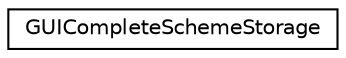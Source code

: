 digraph "Graphical Class Hierarchy"
{
  edge [fontname="Helvetica",fontsize="10",labelfontname="Helvetica",labelfontsize="10"];
  node [fontname="Helvetica",fontsize="10",shape=record];
  rankdir="LR";
  Node0 [label="GUICompleteSchemeStorage",height=0.2,width=0.4,color="black", fillcolor="white", style="filled",URL="$d8/dd3/class_g_u_i_complete_scheme_storage.html",tooltip="Storage for available visualization settings. "];
}
